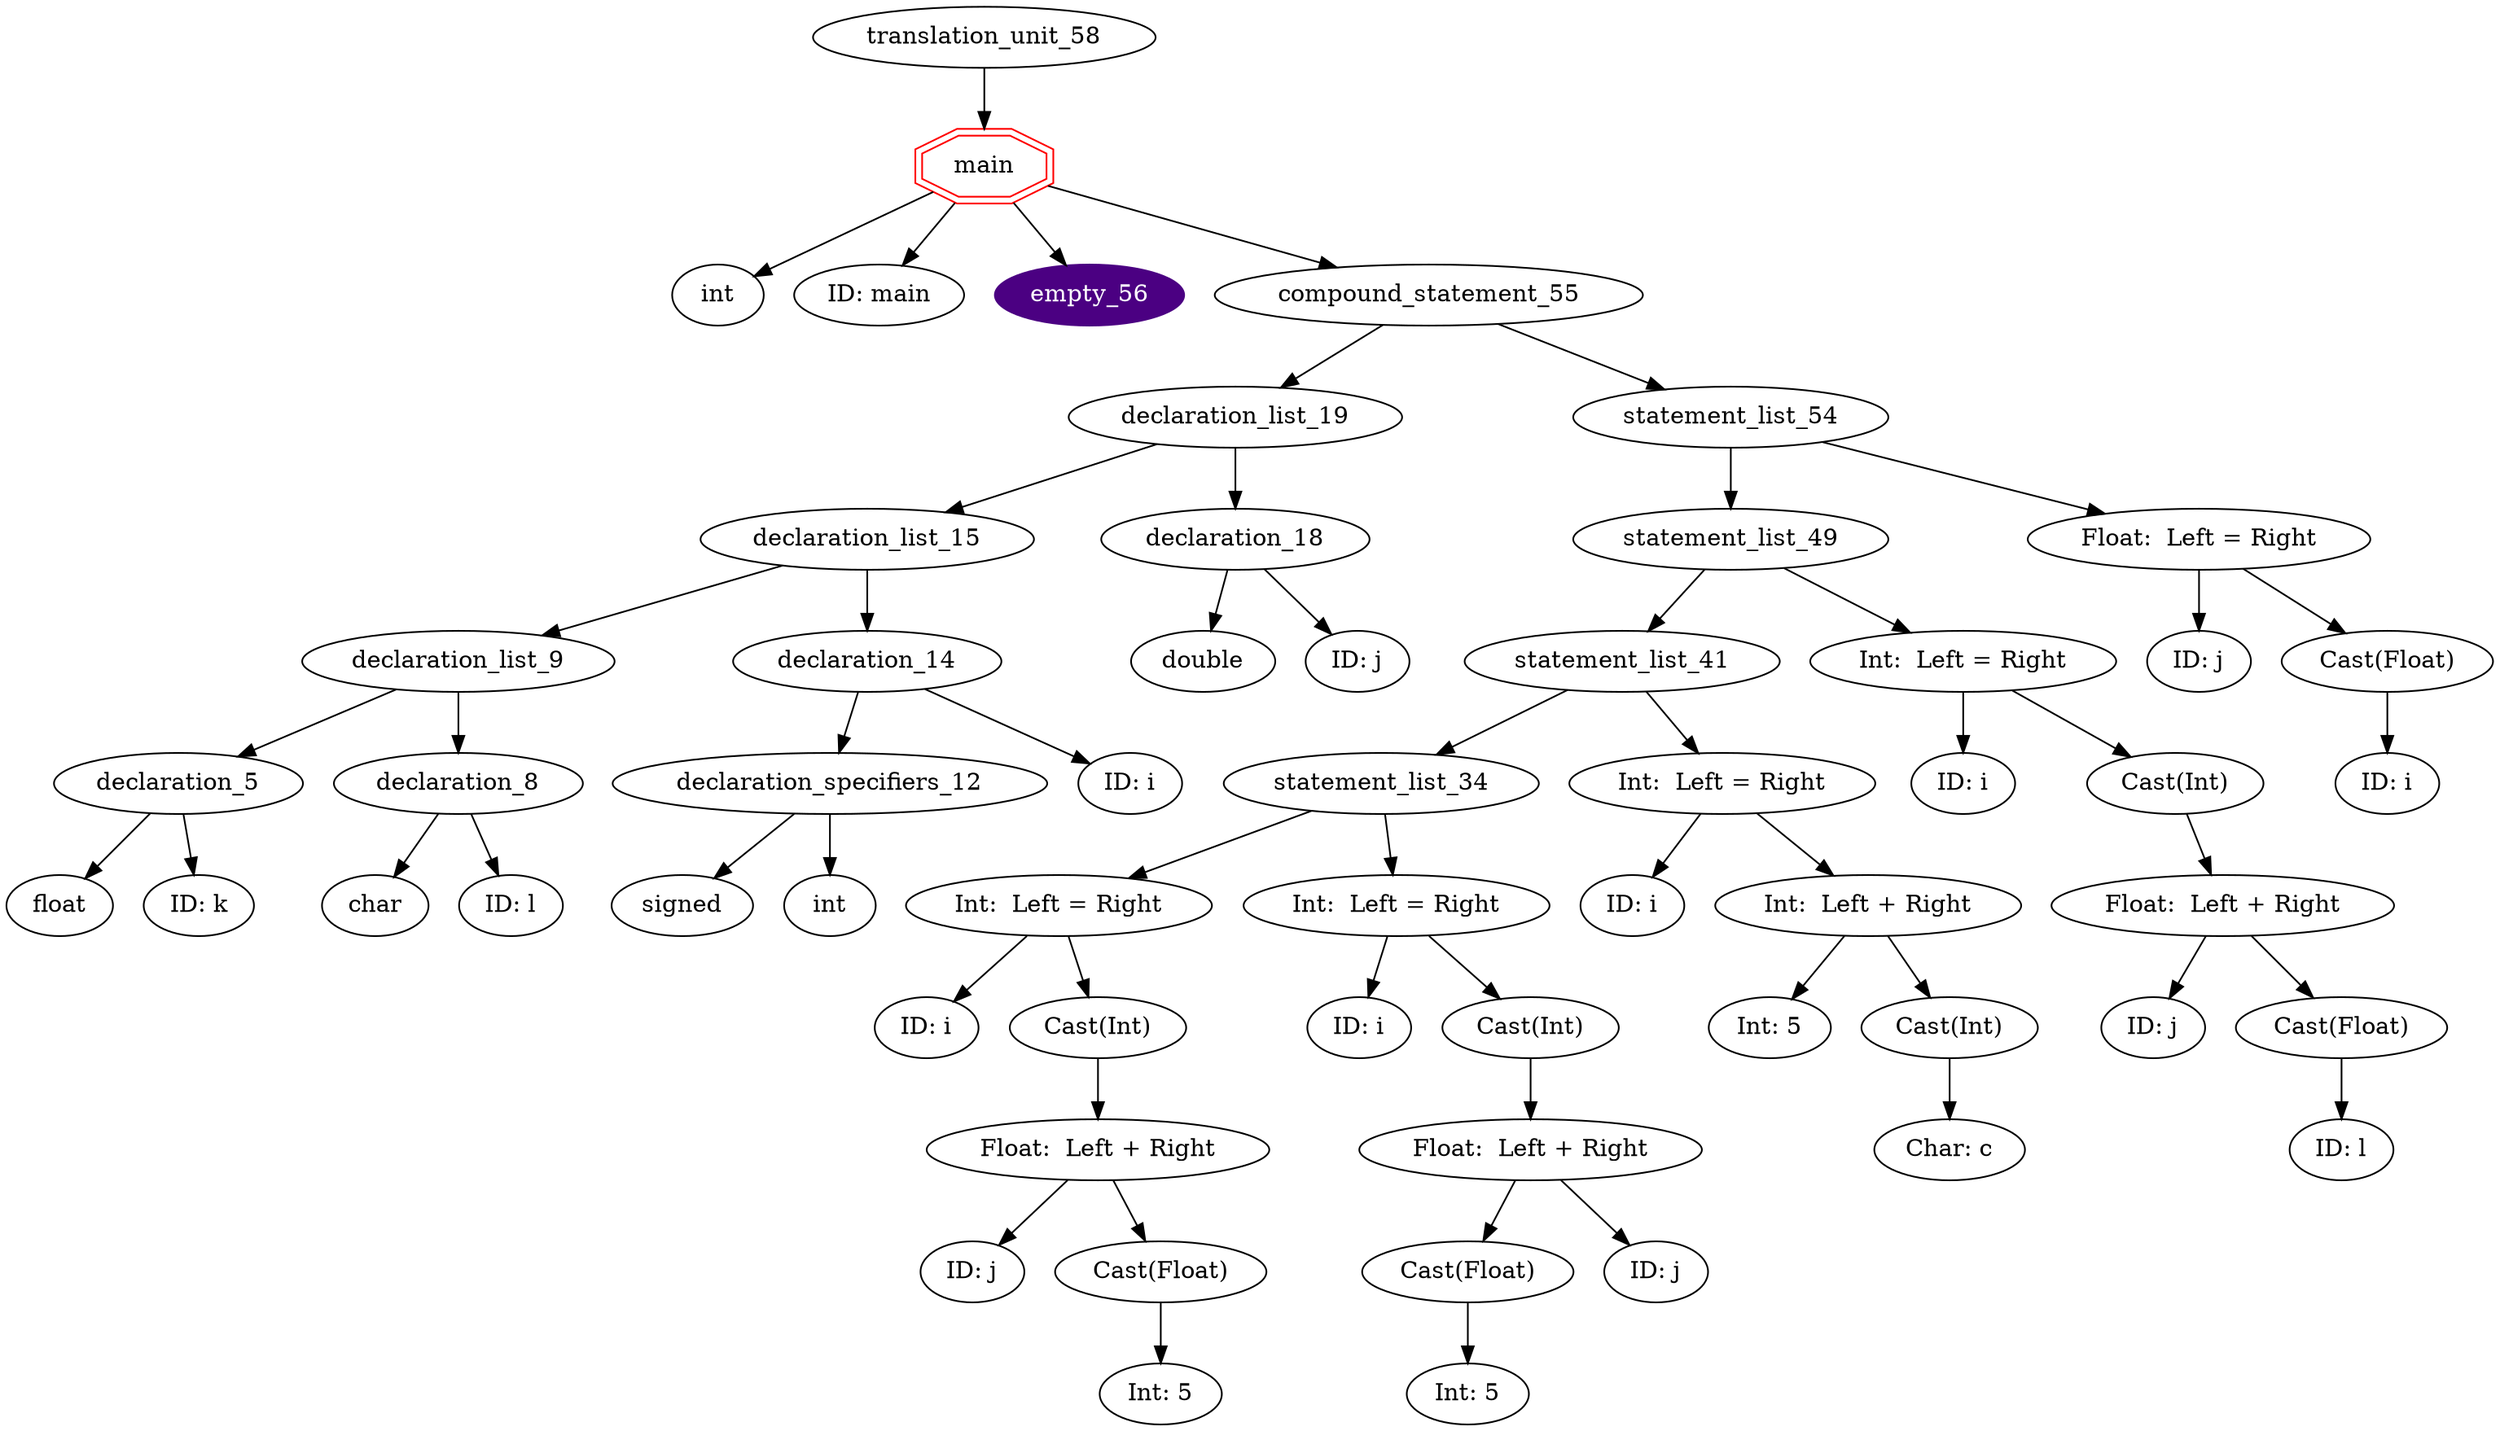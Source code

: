 digraph AST {
	translation_unit_58 -> function_definition_57;
	function_definition_57 [shape=doubleoctagon,color=red,label="main"]
	function_definition_57 -> type_specifier_0;
	type_specifier_0 [label="int"]
	function_definition_57 -> identifier_1;
	identifier_1 [label="ID: main"]
	function_definition_57 -> empty_56;
	empty_56 [style=filled,color=indigo,fontcolor=white]
	function_definition_57 -> compound_statement_55;
	compound_statement_55 -> declaration_list_19;
	declaration_list_19 -> declaration_list_15;
	declaration_list_15 -> declaration_list_9;
	declaration_list_9 -> declaration_5;
	declaration_5 [label="declaration_5"]
	declaration_5 -> type_specifier_3;
	type_specifier_3 [label="float"]
	declaration_5 -> identifier_4;
	identifier_4 [label="ID: k"]
	declaration_list_9 -> declaration_8;
	declaration_8 [label="declaration_8"]
	declaration_8 -> type_specifier_6;
	type_specifier_6 [label="char"]
	declaration_8 -> identifier_7;
	identifier_7 [label="ID: l"]
	declaration_list_15 -> declaration_14;
	declaration_14 [label="declaration_14"]
	declaration_14 -> declaration_specifiers_12;
	declaration_specifiers_12 [label="declaration_specifiers_12"]
	declaration_specifiers_12 -> type_specifier_10;
	type_specifier_10 [label="signed"]
	declaration_specifiers_12 -> type_specifier_11;
	type_specifier_11 [label="int"]
	declaration_14 -> identifier_13;
	identifier_13 [label="ID: i"]
	declaration_list_19 -> declaration_18;
	declaration_18 [label="declaration_18"]
	declaration_18 -> type_specifier_16;
	type_specifier_16 [label="double"]
	declaration_18 -> identifier_17;
	identifier_17 [label="ID: j"]
	compound_statement_55 -> statement_list_54;
	statement_list_54 -> statement_list_49;
	statement_list_49 -> statement_list_41;
	statement_list_41 -> statement_list_34;
	statement_list_34 -> assignment_expression_25;
	assignment_expression_25 [label="Int:  Left = Right"]
	assignment_expression_25 -> identifier_20;
	identifier_20 [label="ID: i"]
	assignment_expression_25 -> Implicit_Cast_26;
	Implicit_Cast_26 [label="Cast(Int)"]
	Implicit_Cast_26 -> operator_expression_23;
	operator_expression_23 [label="Float:  Left + Right"]
	operator_expression_23 -> identifier_21;
	identifier_21 [label="ID: j"]
	operator_expression_23 -> Implicit_Cast24;
	Implicit_Cast24 [label="Cast(Float)"]
	Implicit_Cast24 -> constant_22;
	constant_22 [label="Int: 5"]
	statement_list_34 -> assignment_expression_32;
	assignment_expression_32 [label="Int:  Left = Right"]
	assignment_expression_32 -> identifier_27;
	identifier_27 [label="ID: i"]
	assignment_expression_32 -> Implicit_Cast_33;
	Implicit_Cast_33 [label="Cast(Int)"]
	Implicit_Cast_33 -> operator_expression_30;
	operator_expression_30 [label="Float:  Left + Right"]
	operator_expression_30 -> Implicit_Cast31;
	Implicit_Cast31 [label="Cast(Float)"]
	Implicit_Cast31 -> constant_28;
	constant_28 [label="Int: 5"]
	operator_expression_30 -> identifier_29;
	identifier_29 [label="ID: j"]
	statement_list_41 -> assignment_expression_40;
	assignment_expression_40 [label="Int:  Left = Right"]
	assignment_expression_40 -> identifier_35;
	identifier_35 [label="ID: i"]
	assignment_expression_40 -> operator_expression_38;
	operator_expression_38 [label="Int:  Left + Right"]
	operator_expression_38 -> constant_36;
	constant_36 [label="Int: 5"]
	operator_expression_38 -> Implicit_Cast39;
	Implicit_Cast39 [label="Cast(Int)"]
	Implicit_Cast39 -> constant_37;
	constant_37 [label="Char: c"]
	statement_list_49 -> assignment_expression_47;
	assignment_expression_47 [label="Int:  Left = Right"]
	assignment_expression_47 -> identifier_42;
	identifier_42 [label="ID: i"]
	assignment_expression_47 -> Implicit_Cast_48;
	Implicit_Cast_48 [label="Cast(Int)"]
	Implicit_Cast_48 -> operator_expression_45;
	operator_expression_45 [label="Float:  Left + Right"]
	operator_expression_45 -> identifier_43;
	identifier_43 [label="ID: j"]
	operator_expression_45 -> Implicit_Cast46;
	Implicit_Cast46 [label="Cast(Float)"]
	Implicit_Cast46 -> identifier_44;
	identifier_44 [label="ID: l"]
	statement_list_54 -> assignment_expression_52;
	assignment_expression_52 [label="Float:  Left = Right"]
	assignment_expression_52 -> identifier_50;
	identifier_50 [label="ID: j"]
	assignment_expression_52 -> Implicit_Cast_53;
	Implicit_Cast_53 [label="Cast(Float)"]
	Implicit_Cast_53 -> identifier_51;
	identifier_51 [label="ID: i"]
}
